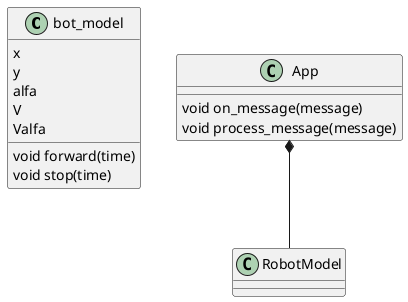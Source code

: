 @startuml name

class bot_model {
    x
    y
    alfa
    V
    Valfa
    void forward(time)
    void stop(time)
}

class App {
    void on_message(message) 
    void process_message(message)  
}

App *-- RobotModel
@enduml